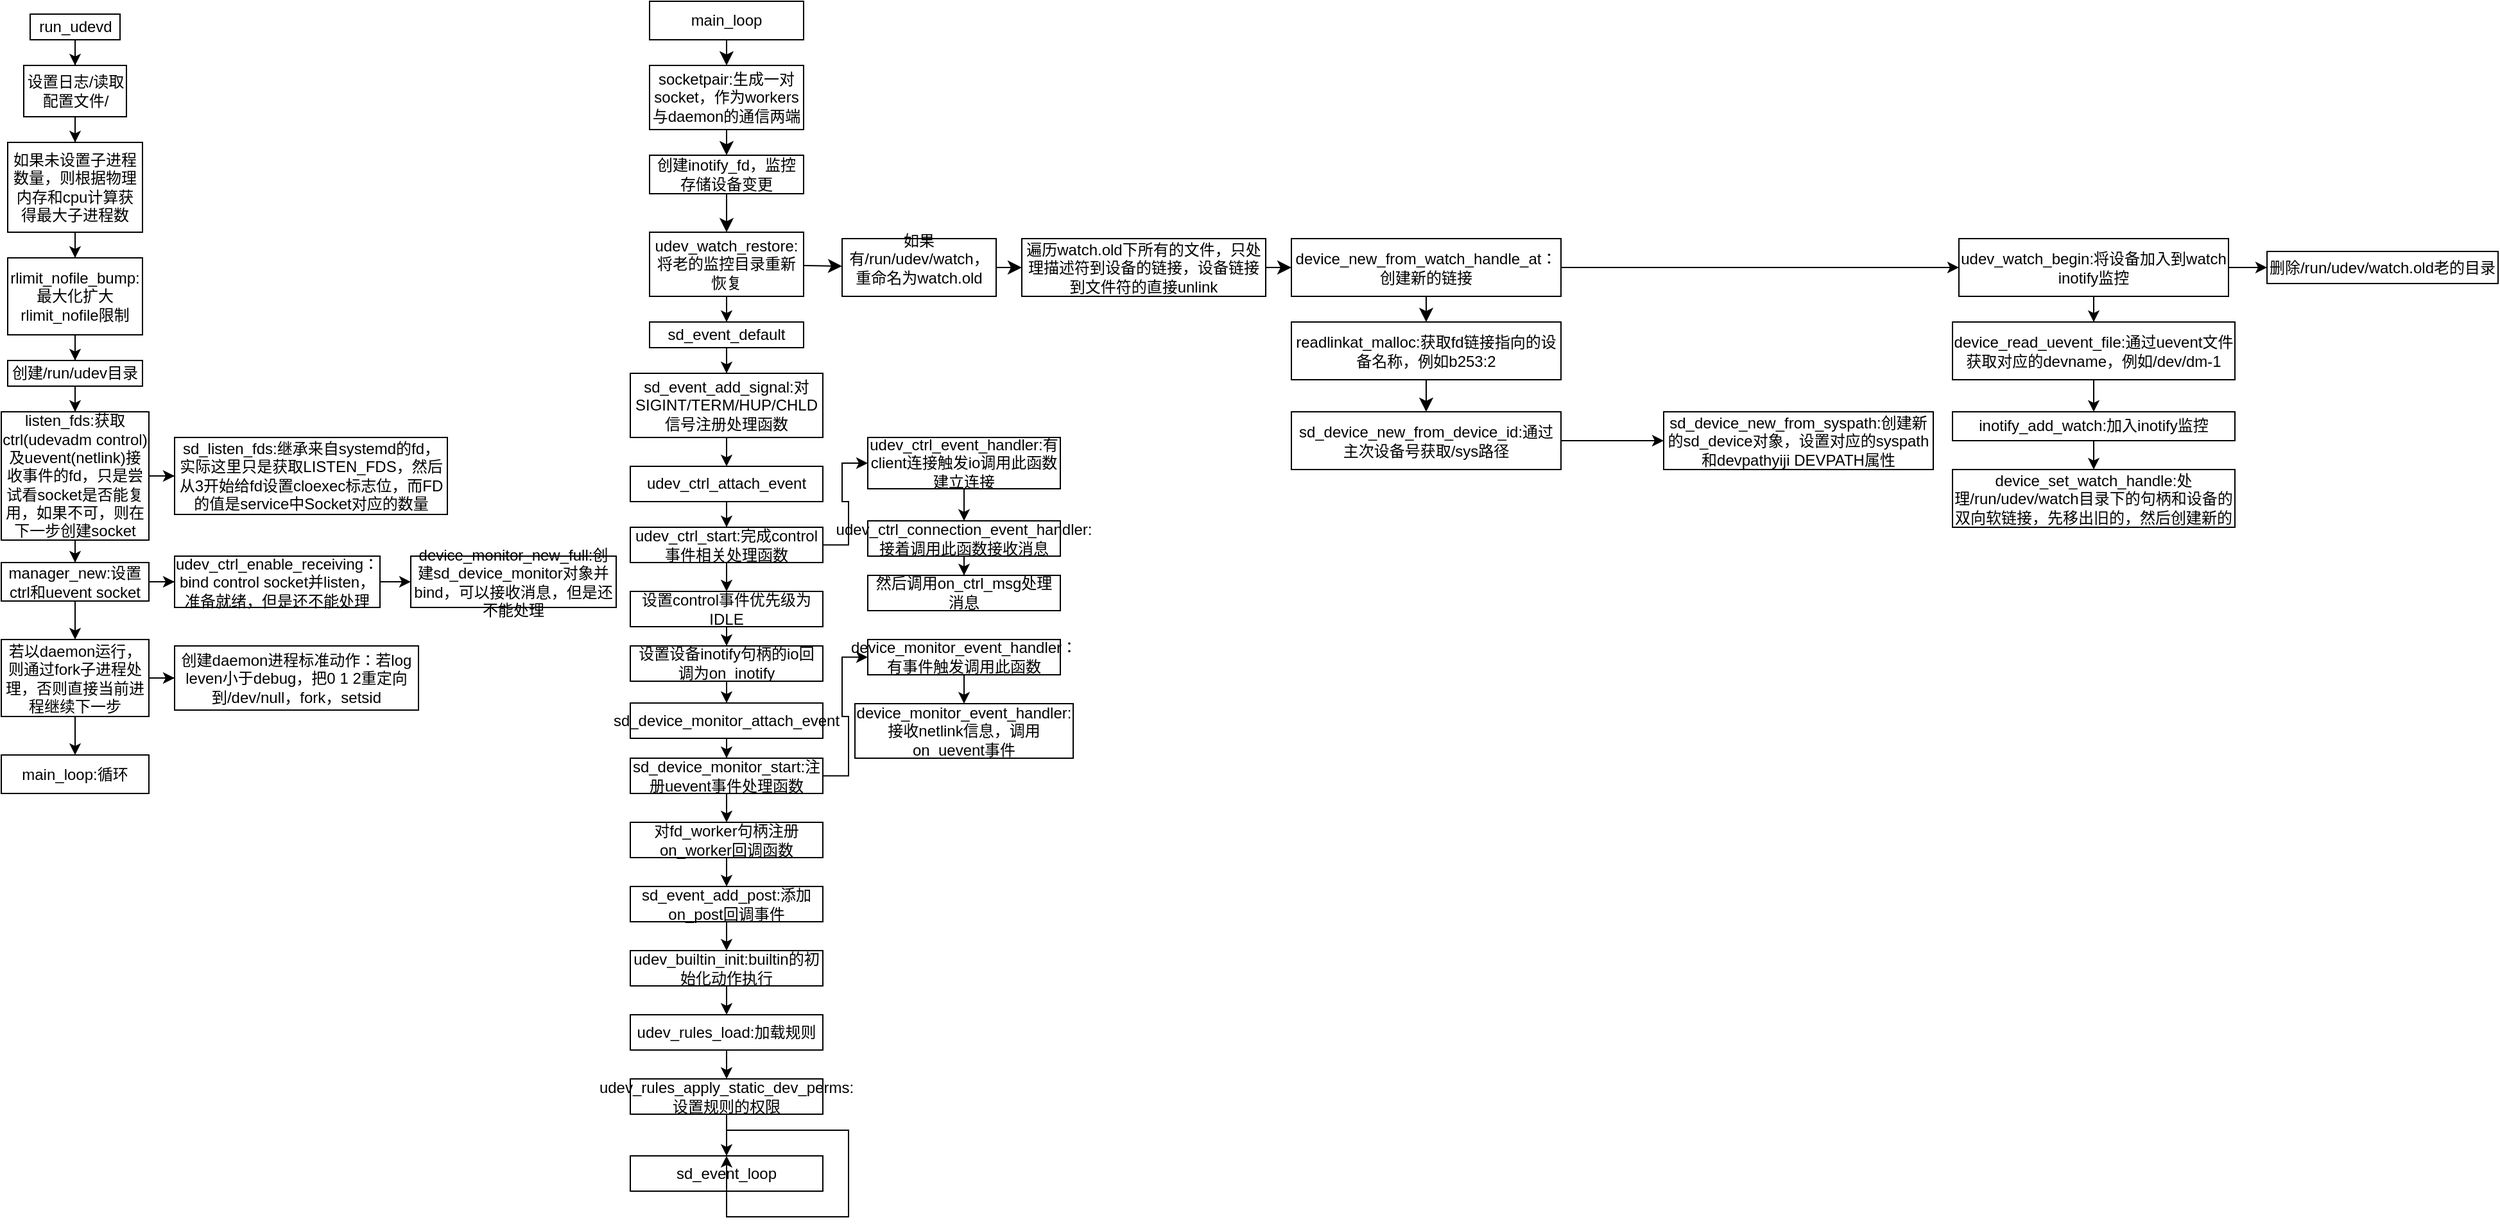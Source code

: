 <mxfile version="24.7.8">
  <diagram name="第 1 页" id="_ok-8zPEw34e-IFgDoh3">
    <mxGraphModel dx="1562" dy="853" grid="1" gridSize="10" guides="1" tooltips="1" connect="1" arrows="1" fold="1" page="1" pageScale="1" pageWidth="827" pageHeight="1169" math="0" shadow="0">
      <root>
        <mxCell id="0" />
        <mxCell id="1" parent="0" />
        <mxCell id="km08-3lCdweRNl0uT69s-3" value="" style="edgeStyle=orthogonalEdgeStyle;rounded=0;orthogonalLoop=1;jettySize=auto;html=1;" parent="1" source="km08-3lCdweRNl0uT69s-1" target="km08-3lCdweRNl0uT69s-2" edge="1">
          <mxGeometry relative="1" as="geometry" />
        </mxCell>
        <mxCell id="km08-3lCdweRNl0uT69s-1" value="run_udevd" style="rounded=0;whiteSpace=wrap;html=1;" parent="1" vertex="1">
          <mxGeometry x="37.5" y="20" width="70" height="20" as="geometry" />
        </mxCell>
        <mxCell id="km08-3lCdweRNl0uT69s-5" value="" style="edgeStyle=orthogonalEdgeStyle;rounded=0;orthogonalLoop=1;jettySize=auto;html=1;" parent="1" source="km08-3lCdweRNl0uT69s-2" target="km08-3lCdweRNl0uT69s-4" edge="1">
          <mxGeometry relative="1" as="geometry" />
        </mxCell>
        <mxCell id="km08-3lCdweRNl0uT69s-2" value="设置日志/读取配置文件/" style="rounded=0;whiteSpace=wrap;html=1;" parent="1" vertex="1">
          <mxGeometry x="32.5" y="60" width="80" height="40" as="geometry" />
        </mxCell>
        <mxCell id="km08-3lCdweRNl0uT69s-7" value="" style="edgeStyle=orthogonalEdgeStyle;rounded=0;orthogonalLoop=1;jettySize=auto;html=1;" parent="1" source="km08-3lCdweRNl0uT69s-4" target="km08-3lCdweRNl0uT69s-6" edge="1">
          <mxGeometry relative="1" as="geometry" />
        </mxCell>
        <mxCell id="km08-3lCdweRNl0uT69s-4" value="如果未设置子进程数量，则根据物理内存和cpu计算获得最大子进程数" style="rounded=0;whiteSpace=wrap;html=1;" parent="1" vertex="1">
          <mxGeometry x="20" y="120" width="105" height="70" as="geometry" />
        </mxCell>
        <mxCell id="km08-3lCdweRNl0uT69s-9" value="" style="edgeStyle=orthogonalEdgeStyle;rounded=0;orthogonalLoop=1;jettySize=auto;html=1;" parent="1" source="km08-3lCdweRNl0uT69s-6" target="km08-3lCdweRNl0uT69s-8" edge="1">
          <mxGeometry relative="1" as="geometry" />
        </mxCell>
        <mxCell id="km08-3lCdweRNl0uT69s-6" value="&lt;div&gt;&amp;nbsp; &amp;nbsp; &amp;nbsp; &amp;nbsp; rlimit_nofile_bump:最大化扩大rlimit_nofile限制&lt;/div&gt;&lt;div&gt;&lt;br&gt;&lt;/div&gt;" style="rounded=0;whiteSpace=wrap;html=1;" parent="1" vertex="1">
          <mxGeometry x="20" y="210" width="105" height="60" as="geometry" />
        </mxCell>
        <mxCell id="km08-3lCdweRNl0uT69s-11" value="" style="edgeStyle=orthogonalEdgeStyle;rounded=0;orthogonalLoop=1;jettySize=auto;html=1;" parent="1" source="km08-3lCdweRNl0uT69s-8" target="km08-3lCdweRNl0uT69s-10" edge="1">
          <mxGeometry relative="1" as="geometry" />
        </mxCell>
        <mxCell id="km08-3lCdweRNl0uT69s-8" value="&lt;div&gt;创建/run/udev目录&lt;/div&gt;" style="rounded=0;whiteSpace=wrap;html=1;" parent="1" vertex="1">
          <mxGeometry x="20" y="290" width="105" height="20" as="geometry" />
        </mxCell>
        <mxCell id="km08-3lCdweRNl0uT69s-13" value="" style="edgeStyle=orthogonalEdgeStyle;rounded=0;orthogonalLoop=1;jettySize=auto;html=1;" parent="1" source="km08-3lCdweRNl0uT69s-10" target="km08-3lCdweRNl0uT69s-12" edge="1">
          <mxGeometry relative="1" as="geometry" />
        </mxCell>
        <mxCell id="km08-3lCdweRNl0uT69s-15" value="" style="edgeStyle=orthogonalEdgeStyle;rounded=0;orthogonalLoop=1;jettySize=auto;html=1;" parent="1" source="km08-3lCdweRNl0uT69s-10" target="km08-3lCdweRNl0uT69s-14" edge="1">
          <mxGeometry relative="1" as="geometry" />
        </mxCell>
        <mxCell id="km08-3lCdweRNl0uT69s-10" value="&lt;div&gt;listen_fds:获取ctrl(udevadm control)及uevent(netlink)接收事件的fd，只是尝试看socket是否能复用，如果不可，则在下一步创建socket&lt;/div&gt;" style="rounded=0;whiteSpace=wrap;html=1;" parent="1" vertex="1">
          <mxGeometry x="15" y="330" width="115" height="100" as="geometry" />
        </mxCell>
        <mxCell id="km08-3lCdweRNl0uT69s-12" value="sd_listen_fds:继承来自systemd的fd，实际这里只是获取LISTEN_FDS，然后从3开始给fd设置cloexec标志位，而FD的值是service中Socket对应的数量" style="whiteSpace=wrap;html=1;rounded=0;" parent="1" vertex="1">
          <mxGeometry x="150" y="350" width="212.5" height="60" as="geometry" />
        </mxCell>
        <mxCell id="km08-3lCdweRNl0uT69s-17" value="" style="edgeStyle=orthogonalEdgeStyle;rounded=0;orthogonalLoop=1;jettySize=auto;html=1;" parent="1" source="km08-3lCdweRNl0uT69s-14" target="km08-3lCdweRNl0uT69s-16" edge="1">
          <mxGeometry relative="1" as="geometry" />
        </mxCell>
        <mxCell id="km08-3lCdweRNl0uT69s-21" value="" style="edgeStyle=orthogonalEdgeStyle;rounded=0;orthogonalLoop=1;jettySize=auto;html=1;" parent="1" source="km08-3lCdweRNl0uT69s-14" target="km08-3lCdweRNl0uT69s-20" edge="1">
          <mxGeometry relative="1" as="geometry" />
        </mxCell>
        <mxCell id="km08-3lCdweRNl0uT69s-14" value="&lt;div&gt;manager_new:设置ctrl和uevent socket&lt;/div&gt;" style="rounded=0;whiteSpace=wrap;html=1;" parent="1" vertex="1">
          <mxGeometry x="15" y="447.5" width="115" height="30" as="geometry" />
        </mxCell>
        <mxCell id="km08-3lCdweRNl0uT69s-19" value="" style="edgeStyle=orthogonalEdgeStyle;rounded=0;orthogonalLoop=1;jettySize=auto;html=1;" parent="1" source="km08-3lCdweRNl0uT69s-16" target="km08-3lCdweRNl0uT69s-18" edge="1">
          <mxGeometry relative="1" as="geometry" />
        </mxCell>
        <mxCell id="km08-3lCdweRNl0uT69s-16" value="udev_ctrl_enable_receiving：bind control socket并listen，准备就绪，但是还不能处理" style="whiteSpace=wrap;html=1;rounded=0;" parent="1" vertex="1">
          <mxGeometry x="150" y="442.5" width="160" height="40" as="geometry" />
        </mxCell>
        <mxCell id="km08-3lCdweRNl0uT69s-18" value="device_monitor_new_full:创建sd_device_monitor对象并bind，可以接收消息，但是还不能处理" style="whiteSpace=wrap;html=1;rounded=0;" parent="1" vertex="1">
          <mxGeometry x="334" y="442.5" width="160" height="40" as="geometry" />
        </mxCell>
        <mxCell id="km08-3lCdweRNl0uT69s-23" value="" style="edgeStyle=orthogonalEdgeStyle;rounded=0;orthogonalLoop=1;jettySize=auto;html=1;" parent="1" source="km08-3lCdweRNl0uT69s-20" target="km08-3lCdweRNl0uT69s-22" edge="1">
          <mxGeometry relative="1" as="geometry" />
        </mxCell>
        <mxCell id="km08-3lCdweRNl0uT69s-27" value="" style="edgeStyle=orthogonalEdgeStyle;rounded=0;orthogonalLoop=1;jettySize=auto;html=1;" parent="1" source="km08-3lCdweRNl0uT69s-20" target="km08-3lCdweRNl0uT69s-26" edge="1">
          <mxGeometry relative="1" as="geometry" />
        </mxCell>
        <mxCell id="km08-3lCdweRNl0uT69s-20" value="&lt;div&gt;若以daemon运行，则通过fork子进程处理，否则直接当前进程继续下一步&lt;/div&gt;" style="rounded=0;whiteSpace=wrap;html=1;" parent="1" vertex="1">
          <mxGeometry x="15" y="507.5" width="115" height="60" as="geometry" />
        </mxCell>
        <mxCell id="km08-3lCdweRNl0uT69s-22" value="&lt;div&gt;创建daemon进程标准动作：若log leven小于debug，把0 1 2重定向到/dev/null，fork，setsid&lt;/div&gt;" style="rounded=0;whiteSpace=wrap;html=1;" parent="1" vertex="1">
          <mxGeometry x="150" y="512.5" width="190" height="50" as="geometry" />
        </mxCell>
        <mxCell id="km08-3lCdweRNl0uT69s-26" value="&lt;div&gt;main_loop:循环&lt;/div&gt;" style="rounded=0;whiteSpace=wrap;html=1;" parent="1" vertex="1">
          <mxGeometry x="15" y="597.5" width="115" height="30" as="geometry" />
        </mxCell>
        <mxCell id="6oepLwqIfdeqpx-8wIz2-2" value="" style="edgeStyle=none;curved=1;rounded=0;orthogonalLoop=1;jettySize=auto;html=1;fontSize=12;startSize=8;endSize=8;" parent="1" source="km08-3lCdweRNl0uT69s-28" target="6oepLwqIfdeqpx-8wIz2-1" edge="1">
          <mxGeometry relative="1" as="geometry" />
        </mxCell>
        <mxCell id="km08-3lCdweRNl0uT69s-28" value="main_loop" style="rounded=0;whiteSpace=wrap;html=1;" parent="1" vertex="1">
          <mxGeometry x="520" y="10" width="120" height="30" as="geometry" />
        </mxCell>
        <mxCell id="6oepLwqIfdeqpx-8wIz2-4" value="" style="edgeStyle=none;curved=1;rounded=0;orthogonalLoop=1;jettySize=auto;html=1;fontSize=12;startSize=8;endSize=8;" parent="1" source="6oepLwqIfdeqpx-8wIz2-1" target="6oepLwqIfdeqpx-8wIz2-3" edge="1">
          <mxGeometry relative="1" as="geometry" />
        </mxCell>
        <mxCell id="6oepLwqIfdeqpx-8wIz2-1" value="socketpair:生成一对socket，作为workers与daemon的通信两端" style="rounded=0;whiteSpace=wrap;html=1;" parent="1" vertex="1">
          <mxGeometry x="520" y="60" width="120" height="50" as="geometry" />
        </mxCell>
        <mxCell id="6oepLwqIfdeqpx-8wIz2-6" value="" style="edgeStyle=none;curved=1;rounded=0;orthogonalLoop=1;jettySize=auto;html=1;fontSize=12;startSize=8;endSize=8;" parent="1" source="6oepLwqIfdeqpx-8wIz2-3" target="6oepLwqIfdeqpx-8wIz2-5" edge="1">
          <mxGeometry relative="1" as="geometry" />
        </mxCell>
        <mxCell id="6oepLwqIfdeqpx-8wIz2-3" value="创建inotify_fd，监控存储设备变更" style="rounded=0;whiteSpace=wrap;html=1;" parent="1" vertex="1">
          <mxGeometry x="520" y="130" width="120" height="30" as="geometry" />
        </mxCell>
        <mxCell id="6oepLwqIfdeqpx-8wIz2-8" value="" style="edgeStyle=none;curved=1;rounded=0;orthogonalLoop=1;jettySize=auto;html=1;fontSize=12;startSize=8;endSize=8;" parent="1" source="6oepLwqIfdeqpx-8wIz2-5" target="6oepLwqIfdeqpx-8wIz2-7" edge="1">
          <mxGeometry relative="1" as="geometry" />
        </mxCell>
        <mxCell id="Ai_m3zx1IN6QH22K076k-14" value="" style="edgeStyle=orthogonalEdgeStyle;rounded=0;orthogonalLoop=1;jettySize=auto;html=1;" edge="1" parent="1" source="6oepLwqIfdeqpx-8wIz2-5" target="Ai_m3zx1IN6QH22K076k-13">
          <mxGeometry relative="1" as="geometry" />
        </mxCell>
        <mxCell id="6oepLwqIfdeqpx-8wIz2-5" value="udev_watch_restore:将老的监控目录重新恢复" style="rounded=0;whiteSpace=wrap;html=1;" parent="1" vertex="1">
          <mxGeometry x="520" y="190" width="120" height="50" as="geometry" />
        </mxCell>
        <mxCell id="6oepLwqIfdeqpx-8wIz2-10" value="" style="edgeStyle=none;curved=1;rounded=0;orthogonalLoop=1;jettySize=auto;html=1;fontSize=12;startSize=8;endSize=8;" parent="1" source="6oepLwqIfdeqpx-8wIz2-7" target="6oepLwqIfdeqpx-8wIz2-9" edge="1">
          <mxGeometry relative="1" as="geometry" />
        </mxCell>
        <mxCell id="6oepLwqIfdeqpx-8wIz2-7" value="如果有/run/udev/watch，重命名为watch.old&lt;div&gt;&lt;br&gt;&lt;/div&gt;" style="rounded=0;whiteSpace=wrap;html=1;" parent="1" vertex="1">
          <mxGeometry x="670" y="195" width="120" height="45" as="geometry" />
        </mxCell>
        <mxCell id="6oepLwqIfdeqpx-8wIz2-12" value="" style="edgeStyle=none;curved=1;rounded=0;orthogonalLoop=1;jettySize=auto;html=1;fontSize=12;startSize=8;endSize=8;" parent="1" source="6oepLwqIfdeqpx-8wIz2-9" target="6oepLwqIfdeqpx-8wIz2-11" edge="1">
          <mxGeometry relative="1" as="geometry" />
        </mxCell>
        <mxCell id="6oepLwqIfdeqpx-8wIz2-9" value="遍历watch.old下所有的文件，只处理描述符到设备的链接，设备链接到文件符的直接unlink" style="rounded=0;whiteSpace=wrap;html=1;" parent="1" vertex="1">
          <mxGeometry x="810" y="195" width="190" height="45" as="geometry" />
        </mxCell>
        <mxCell id="6oepLwqIfdeqpx-8wIz2-14" value="" style="edgeStyle=none;curved=1;rounded=0;orthogonalLoop=1;jettySize=auto;html=1;fontSize=12;startSize=8;endSize=8;" parent="1" source="6oepLwqIfdeqpx-8wIz2-11" target="6oepLwqIfdeqpx-8wIz2-13" edge="1">
          <mxGeometry relative="1" as="geometry" />
        </mxCell>
        <mxCell id="Ai_m3zx1IN6QH22K076k-4" value="" style="edgeStyle=orthogonalEdgeStyle;rounded=0;orthogonalLoop=1;jettySize=auto;html=1;" edge="1" parent="1" source="6oepLwqIfdeqpx-8wIz2-11" target="Ai_m3zx1IN6QH22K076k-3">
          <mxGeometry relative="1" as="geometry" />
        </mxCell>
        <mxCell id="6oepLwqIfdeqpx-8wIz2-11" value="device_new_from_watch_handle_at：创建新的链接" style="rounded=0;whiteSpace=wrap;html=1;" parent="1" vertex="1">
          <mxGeometry x="1020" y="195" width="210" height="45" as="geometry" />
        </mxCell>
        <mxCell id="6oepLwqIfdeqpx-8wIz2-16" value="" style="edgeStyle=none;curved=1;rounded=0;orthogonalLoop=1;jettySize=auto;html=1;fontSize=12;startSize=8;endSize=8;" parent="1" source="6oepLwqIfdeqpx-8wIz2-13" target="6oepLwqIfdeqpx-8wIz2-15" edge="1">
          <mxGeometry relative="1" as="geometry" />
        </mxCell>
        <mxCell id="6oepLwqIfdeqpx-8wIz2-13" value="readlinkat_malloc:获取fd链接指向的设备名称，例如b253:2" style="rounded=0;whiteSpace=wrap;html=1;" parent="1" vertex="1">
          <mxGeometry x="1020" y="260" width="210" height="45" as="geometry" />
        </mxCell>
        <mxCell id="Ai_m3zx1IN6QH22K076k-2" value="" style="edgeStyle=orthogonalEdgeStyle;rounded=0;orthogonalLoop=1;jettySize=auto;html=1;" edge="1" parent="1" source="6oepLwqIfdeqpx-8wIz2-15" target="Ai_m3zx1IN6QH22K076k-1">
          <mxGeometry relative="1" as="geometry" />
        </mxCell>
        <mxCell id="6oepLwqIfdeqpx-8wIz2-15" value="sd_device_new_from_device_id:通过主次设备号获取/sys路径" style="rounded=0;whiteSpace=wrap;html=1;" parent="1" vertex="1">
          <mxGeometry x="1020" y="330" width="210" height="45" as="geometry" />
        </mxCell>
        <mxCell id="Ai_m3zx1IN6QH22K076k-1" value="sd_device_new_from_syspath:创建新的sd_device对象，设置对应的syspath和devpathyiji DEVPATH属性" style="rounded=0;whiteSpace=wrap;html=1;" vertex="1" parent="1">
          <mxGeometry x="1310" y="330" width="210" height="45" as="geometry" />
        </mxCell>
        <mxCell id="Ai_m3zx1IN6QH22K076k-6" value="" style="edgeStyle=orthogonalEdgeStyle;rounded=0;orthogonalLoop=1;jettySize=auto;html=1;" edge="1" parent="1" source="Ai_m3zx1IN6QH22K076k-3" target="Ai_m3zx1IN6QH22K076k-5">
          <mxGeometry relative="1" as="geometry" />
        </mxCell>
        <mxCell id="Ai_m3zx1IN6QH22K076k-12" value="" style="edgeStyle=orthogonalEdgeStyle;rounded=0;orthogonalLoop=1;jettySize=auto;html=1;" edge="1" parent="1" source="Ai_m3zx1IN6QH22K076k-3" target="Ai_m3zx1IN6QH22K076k-11">
          <mxGeometry relative="1" as="geometry" />
        </mxCell>
        <mxCell id="Ai_m3zx1IN6QH22K076k-3" value="udev_watch_begin:将设备加入到watch inotify监控" style="rounded=0;whiteSpace=wrap;html=1;" vertex="1" parent="1">
          <mxGeometry x="1540" y="195" width="210" height="45" as="geometry" />
        </mxCell>
        <mxCell id="Ai_m3zx1IN6QH22K076k-8" value="" style="edgeStyle=orthogonalEdgeStyle;rounded=0;orthogonalLoop=1;jettySize=auto;html=1;" edge="1" parent="1" source="Ai_m3zx1IN6QH22K076k-5" target="Ai_m3zx1IN6QH22K076k-7">
          <mxGeometry relative="1" as="geometry" />
        </mxCell>
        <mxCell id="Ai_m3zx1IN6QH22K076k-5" value="device_read_uevent_file:通过uevent文件获取对应的devname，例如/dev/dm-1" style="rounded=0;whiteSpace=wrap;html=1;" vertex="1" parent="1">
          <mxGeometry x="1535" y="260" width="220" height="45" as="geometry" />
        </mxCell>
        <mxCell id="Ai_m3zx1IN6QH22K076k-10" value="" style="edgeStyle=orthogonalEdgeStyle;rounded=0;orthogonalLoop=1;jettySize=auto;html=1;" edge="1" parent="1" source="Ai_m3zx1IN6QH22K076k-7" target="Ai_m3zx1IN6QH22K076k-9">
          <mxGeometry relative="1" as="geometry" />
        </mxCell>
        <mxCell id="Ai_m3zx1IN6QH22K076k-7" value="inotify_add_watch:加入inotify监控" style="rounded=0;whiteSpace=wrap;html=1;" vertex="1" parent="1">
          <mxGeometry x="1535" y="330" width="220" height="22.5" as="geometry" />
        </mxCell>
        <mxCell id="Ai_m3zx1IN6QH22K076k-9" value="device_set_watch_handle:处理/run/udev/watch目录下的句柄和设备的双向软链接，先移出旧的，然后创建新的" style="rounded=0;whiteSpace=wrap;html=1;" vertex="1" parent="1">
          <mxGeometry x="1535" y="375" width="220" height="45" as="geometry" />
        </mxCell>
        <mxCell id="Ai_m3zx1IN6QH22K076k-11" value="删除/run/udev/watch.old老的目录" style="rounded=0;whiteSpace=wrap;html=1;" vertex="1" parent="1">
          <mxGeometry x="1780" y="205" width="180" height="25" as="geometry" />
        </mxCell>
        <mxCell id="Ai_m3zx1IN6QH22K076k-16" value="" style="edgeStyle=orthogonalEdgeStyle;rounded=0;orthogonalLoop=1;jettySize=auto;html=1;" edge="1" parent="1" source="Ai_m3zx1IN6QH22K076k-13" target="Ai_m3zx1IN6QH22K076k-15">
          <mxGeometry relative="1" as="geometry" />
        </mxCell>
        <mxCell id="Ai_m3zx1IN6QH22K076k-13" value="sd_event_default" style="rounded=0;whiteSpace=wrap;html=1;" vertex="1" parent="1">
          <mxGeometry x="520" y="260" width="120" height="20" as="geometry" />
        </mxCell>
        <mxCell id="Ai_m3zx1IN6QH22K076k-18" value="" style="edgeStyle=orthogonalEdgeStyle;rounded=0;orthogonalLoop=1;jettySize=auto;html=1;" edge="1" parent="1" source="Ai_m3zx1IN6QH22K076k-15" target="Ai_m3zx1IN6QH22K076k-17">
          <mxGeometry relative="1" as="geometry" />
        </mxCell>
        <mxCell id="Ai_m3zx1IN6QH22K076k-15" value="sd_event_add_signal:对SIGINT/TERM/HUP/CHLD信号注册处理函数" style="rounded=0;whiteSpace=wrap;html=1;" vertex="1" parent="1">
          <mxGeometry x="505" y="300" width="150" height="50" as="geometry" />
        </mxCell>
        <mxCell id="Ai_m3zx1IN6QH22K076k-20" value="" style="edgeStyle=orthogonalEdgeStyle;rounded=0;orthogonalLoop=1;jettySize=auto;html=1;" edge="1" parent="1" source="Ai_m3zx1IN6QH22K076k-17" target="Ai_m3zx1IN6QH22K076k-19">
          <mxGeometry relative="1" as="geometry" />
        </mxCell>
        <mxCell id="Ai_m3zx1IN6QH22K076k-17" value="udev_ctrl_attach_event" style="rounded=0;whiteSpace=wrap;html=1;" vertex="1" parent="1">
          <mxGeometry x="505" y="372.5" width="150" height="27.5" as="geometry" />
        </mxCell>
        <mxCell id="Ai_m3zx1IN6QH22K076k-27" style="edgeStyle=orthogonalEdgeStyle;rounded=0;orthogonalLoop=1;jettySize=auto;html=1;entryX=0;entryY=0.5;entryDx=0;entryDy=0;" edge="1" parent="1" source="Ai_m3zx1IN6QH22K076k-19" target="Ai_m3zx1IN6QH22K076k-21">
          <mxGeometry relative="1" as="geometry" />
        </mxCell>
        <mxCell id="Ai_m3zx1IN6QH22K076k-29" value="" style="edgeStyle=orthogonalEdgeStyle;rounded=0;orthogonalLoop=1;jettySize=auto;html=1;" edge="1" parent="1" source="Ai_m3zx1IN6QH22K076k-19" target="Ai_m3zx1IN6QH22K076k-28">
          <mxGeometry relative="1" as="geometry" />
        </mxCell>
        <mxCell id="Ai_m3zx1IN6QH22K076k-19" value="udev_ctrl_start:完成control事件相关处理函数" style="rounded=0;whiteSpace=wrap;html=1;" vertex="1" parent="1">
          <mxGeometry x="505" y="420" width="150" height="27.5" as="geometry" />
        </mxCell>
        <mxCell id="Ai_m3zx1IN6QH22K076k-24" value="" style="edgeStyle=orthogonalEdgeStyle;rounded=0;orthogonalLoop=1;jettySize=auto;html=1;" edge="1" parent="1" source="Ai_m3zx1IN6QH22K076k-21" target="Ai_m3zx1IN6QH22K076k-23">
          <mxGeometry relative="1" as="geometry" />
        </mxCell>
        <mxCell id="Ai_m3zx1IN6QH22K076k-21" value="udev_ctrl_event_handler:有client连接触发io调用此函数建立连接" style="rounded=0;whiteSpace=wrap;html=1;" vertex="1" parent="1">
          <mxGeometry x="690" y="350" width="150" height="40" as="geometry" />
        </mxCell>
        <mxCell id="Ai_m3zx1IN6QH22K076k-26" value="" style="edgeStyle=orthogonalEdgeStyle;rounded=0;orthogonalLoop=1;jettySize=auto;html=1;" edge="1" parent="1" source="Ai_m3zx1IN6QH22K076k-23" target="Ai_m3zx1IN6QH22K076k-25">
          <mxGeometry relative="1" as="geometry" />
        </mxCell>
        <mxCell id="Ai_m3zx1IN6QH22K076k-23" value="udev_ctrl_connection_event_handler:接着调用此函数接收消息" style="rounded=0;whiteSpace=wrap;html=1;" vertex="1" parent="1">
          <mxGeometry x="690" y="415" width="150" height="27.5" as="geometry" />
        </mxCell>
        <mxCell id="Ai_m3zx1IN6QH22K076k-25" value="然后调用on_ctrl_msg处理消息" style="rounded=0;whiteSpace=wrap;html=1;" vertex="1" parent="1">
          <mxGeometry x="690" y="457.5" width="150" height="27.5" as="geometry" />
        </mxCell>
        <mxCell id="Ai_m3zx1IN6QH22K076k-31" value="" style="edgeStyle=orthogonalEdgeStyle;rounded=0;orthogonalLoop=1;jettySize=auto;html=1;" edge="1" parent="1" source="Ai_m3zx1IN6QH22K076k-28" target="Ai_m3zx1IN6QH22K076k-30">
          <mxGeometry relative="1" as="geometry" />
        </mxCell>
        <mxCell id="Ai_m3zx1IN6QH22K076k-28" value="设置control事件优先级为IDLE" style="rounded=0;whiteSpace=wrap;html=1;" vertex="1" parent="1">
          <mxGeometry x="505" y="470" width="150" height="27.5" as="geometry" />
        </mxCell>
        <mxCell id="Ai_m3zx1IN6QH22K076k-33" value="" style="edgeStyle=orthogonalEdgeStyle;rounded=0;orthogonalLoop=1;jettySize=auto;html=1;" edge="1" parent="1" source="Ai_m3zx1IN6QH22K076k-30" target="Ai_m3zx1IN6QH22K076k-32">
          <mxGeometry relative="1" as="geometry" />
        </mxCell>
        <mxCell id="Ai_m3zx1IN6QH22K076k-30" value="设置设备inotify句柄的io回调为on_inotify" style="rounded=0;whiteSpace=wrap;html=1;" vertex="1" parent="1">
          <mxGeometry x="505" y="512.5" width="150" height="27.5" as="geometry" />
        </mxCell>
        <mxCell id="Ai_m3zx1IN6QH22K076k-35" value="" style="edgeStyle=orthogonalEdgeStyle;rounded=0;orthogonalLoop=1;jettySize=auto;html=1;" edge="1" parent="1" source="Ai_m3zx1IN6QH22K076k-32" target="Ai_m3zx1IN6QH22K076k-34">
          <mxGeometry relative="1" as="geometry" />
        </mxCell>
        <mxCell id="Ai_m3zx1IN6QH22K076k-32" value="sd_device_monitor_attach_event" style="rounded=0;whiteSpace=wrap;html=1;" vertex="1" parent="1">
          <mxGeometry x="505" y="557" width="150" height="27.5" as="geometry" />
        </mxCell>
        <mxCell id="Ai_m3zx1IN6QH22K076k-38" style="edgeStyle=orthogonalEdgeStyle;rounded=0;orthogonalLoop=1;jettySize=auto;html=1;entryX=0;entryY=0.5;entryDx=0;entryDy=0;" edge="1" parent="1" source="Ai_m3zx1IN6QH22K076k-34" target="Ai_m3zx1IN6QH22K076k-36">
          <mxGeometry relative="1" as="geometry" />
        </mxCell>
        <mxCell id="Ai_m3zx1IN6QH22K076k-42" value="" style="edgeStyle=orthogonalEdgeStyle;rounded=0;orthogonalLoop=1;jettySize=auto;html=1;" edge="1" parent="1" source="Ai_m3zx1IN6QH22K076k-34" target="Ai_m3zx1IN6QH22K076k-41">
          <mxGeometry relative="1" as="geometry" />
        </mxCell>
        <mxCell id="Ai_m3zx1IN6QH22K076k-34" value="sd_device_monitor_start:注册uevent事件处理函数" style="rounded=0;whiteSpace=wrap;html=1;" vertex="1" parent="1">
          <mxGeometry x="505" y="600" width="150" height="27.5" as="geometry" />
        </mxCell>
        <mxCell id="Ai_m3zx1IN6QH22K076k-40" value="" style="edgeStyle=orthogonalEdgeStyle;rounded=0;orthogonalLoop=1;jettySize=auto;html=1;" edge="1" parent="1" source="Ai_m3zx1IN6QH22K076k-36" target="Ai_m3zx1IN6QH22K076k-39">
          <mxGeometry relative="1" as="geometry" />
        </mxCell>
        <mxCell id="Ai_m3zx1IN6QH22K076k-36" value="device_monitor_event_handler：有事件触发调用此函数" style="rounded=0;whiteSpace=wrap;html=1;" vertex="1" parent="1">
          <mxGeometry x="690" y="507.5" width="150" height="27.5" as="geometry" />
        </mxCell>
        <mxCell id="Ai_m3zx1IN6QH22K076k-39" value="device_monitor_event_handler:接收netlink信息，调用on_uevent事件" style="rounded=0;whiteSpace=wrap;html=1;" vertex="1" parent="1">
          <mxGeometry x="680" y="557.5" width="170" height="42.5" as="geometry" />
        </mxCell>
        <mxCell id="Ai_m3zx1IN6QH22K076k-45" value="" style="edgeStyle=orthogonalEdgeStyle;rounded=0;orthogonalLoop=1;jettySize=auto;html=1;" edge="1" parent="1" source="Ai_m3zx1IN6QH22K076k-41" target="Ai_m3zx1IN6QH22K076k-44">
          <mxGeometry relative="1" as="geometry" />
        </mxCell>
        <mxCell id="Ai_m3zx1IN6QH22K076k-41" value="对fd_worker句柄注册on_worker回调函数" style="rounded=0;whiteSpace=wrap;html=1;" vertex="1" parent="1">
          <mxGeometry x="505" y="650" width="150" height="27.5" as="geometry" />
        </mxCell>
        <mxCell id="Ai_m3zx1IN6QH22K076k-47" value="" style="edgeStyle=orthogonalEdgeStyle;rounded=0;orthogonalLoop=1;jettySize=auto;html=1;" edge="1" parent="1" source="Ai_m3zx1IN6QH22K076k-44" target="Ai_m3zx1IN6QH22K076k-46">
          <mxGeometry relative="1" as="geometry" />
        </mxCell>
        <mxCell id="Ai_m3zx1IN6QH22K076k-44" value="sd_event_add_post:添加on_post回调事件" style="rounded=0;whiteSpace=wrap;html=1;" vertex="1" parent="1">
          <mxGeometry x="505" y="700" width="150" height="27.5" as="geometry" />
        </mxCell>
        <mxCell id="Ai_m3zx1IN6QH22K076k-49" value="" style="edgeStyle=orthogonalEdgeStyle;rounded=0;orthogonalLoop=1;jettySize=auto;html=1;" edge="1" parent="1" source="Ai_m3zx1IN6QH22K076k-46" target="Ai_m3zx1IN6QH22K076k-48">
          <mxGeometry relative="1" as="geometry" />
        </mxCell>
        <mxCell id="Ai_m3zx1IN6QH22K076k-46" value="udev_builtin_init:builtin的初始化动作执行" style="rounded=0;whiteSpace=wrap;html=1;" vertex="1" parent="1">
          <mxGeometry x="505" y="750" width="150" height="27.5" as="geometry" />
        </mxCell>
        <mxCell id="Ai_m3zx1IN6QH22K076k-51" value="" style="edgeStyle=orthogonalEdgeStyle;rounded=0;orthogonalLoop=1;jettySize=auto;html=1;" edge="1" parent="1" source="Ai_m3zx1IN6QH22K076k-48" target="Ai_m3zx1IN6QH22K076k-50">
          <mxGeometry relative="1" as="geometry" />
        </mxCell>
        <mxCell id="Ai_m3zx1IN6QH22K076k-48" value="udev_rules_load:加载规则" style="rounded=0;whiteSpace=wrap;html=1;" vertex="1" parent="1">
          <mxGeometry x="505" y="800" width="150" height="27.5" as="geometry" />
        </mxCell>
        <mxCell id="Ai_m3zx1IN6QH22K076k-53" value="" style="edgeStyle=orthogonalEdgeStyle;rounded=0;orthogonalLoop=1;jettySize=auto;html=1;" edge="1" parent="1" source="Ai_m3zx1IN6QH22K076k-50" target="Ai_m3zx1IN6QH22K076k-52">
          <mxGeometry relative="1" as="geometry" />
        </mxCell>
        <mxCell id="Ai_m3zx1IN6QH22K076k-50" value="udev_rules_apply_static_dev_perms:设置规则的权限" style="rounded=0;whiteSpace=wrap;html=1;" vertex="1" parent="1">
          <mxGeometry x="505" y="850" width="150" height="27.5" as="geometry" />
        </mxCell>
        <mxCell id="Ai_m3zx1IN6QH22K076k-52" value="sd_event_loop" style="rounded=0;whiteSpace=wrap;html=1;" vertex="1" parent="1">
          <mxGeometry x="505" y="910" width="150" height="27.5" as="geometry" />
        </mxCell>
        <mxCell id="Ai_m3zx1IN6QH22K076k-54" style="edgeStyle=orthogonalEdgeStyle;rounded=0;orthogonalLoop=1;jettySize=auto;html=1;entryX=0.5;entryY=0;entryDx=0;entryDy=0;" edge="1" parent="1" source="Ai_m3zx1IN6QH22K076k-52" target="Ai_m3zx1IN6QH22K076k-52">
          <mxGeometry relative="1" as="geometry" />
        </mxCell>
      </root>
    </mxGraphModel>
  </diagram>
</mxfile>
